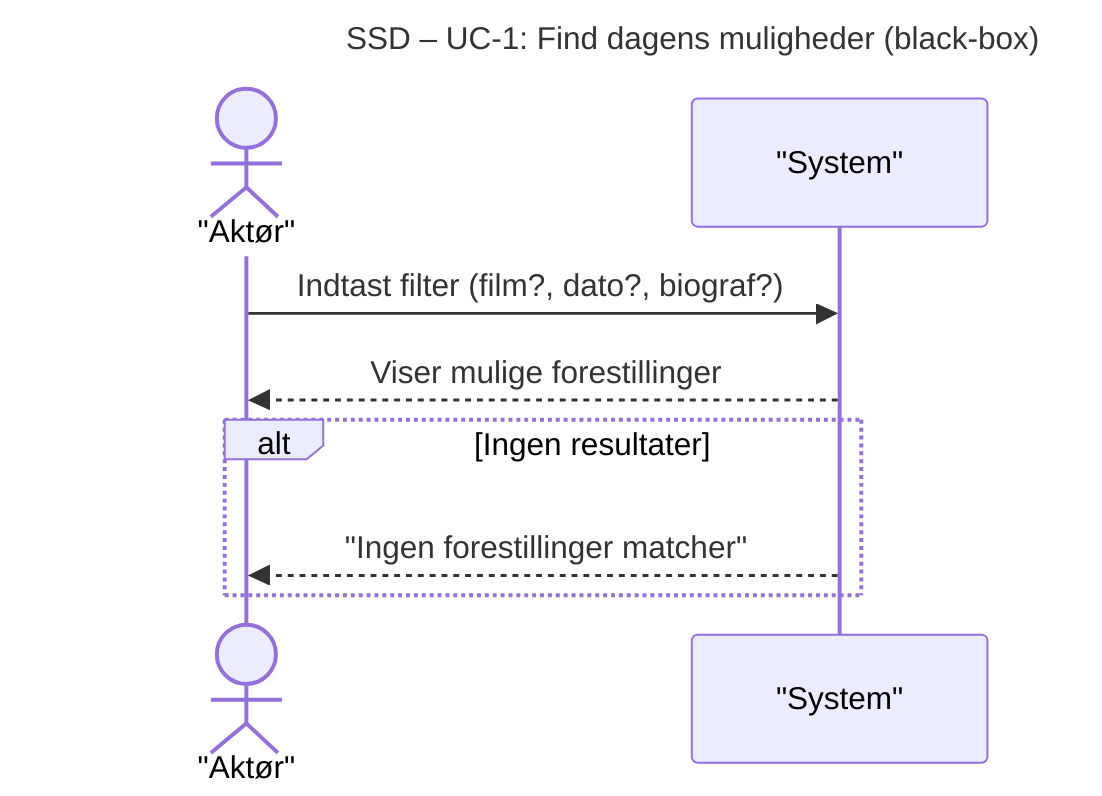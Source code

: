 ﻿sequenceDiagram
  title SSD – UC-1: Find dagens muligheder (black-box)

actor Staff as "Aktør"
participant System as "System"

Staff->>System: Indtast filter (film?, dato?, biograf?)
System-->>Staff: Viser mulige forestillinger

alt Ingen resultater
    System-->>Staff: "Ingen forestillinger matcher"
end